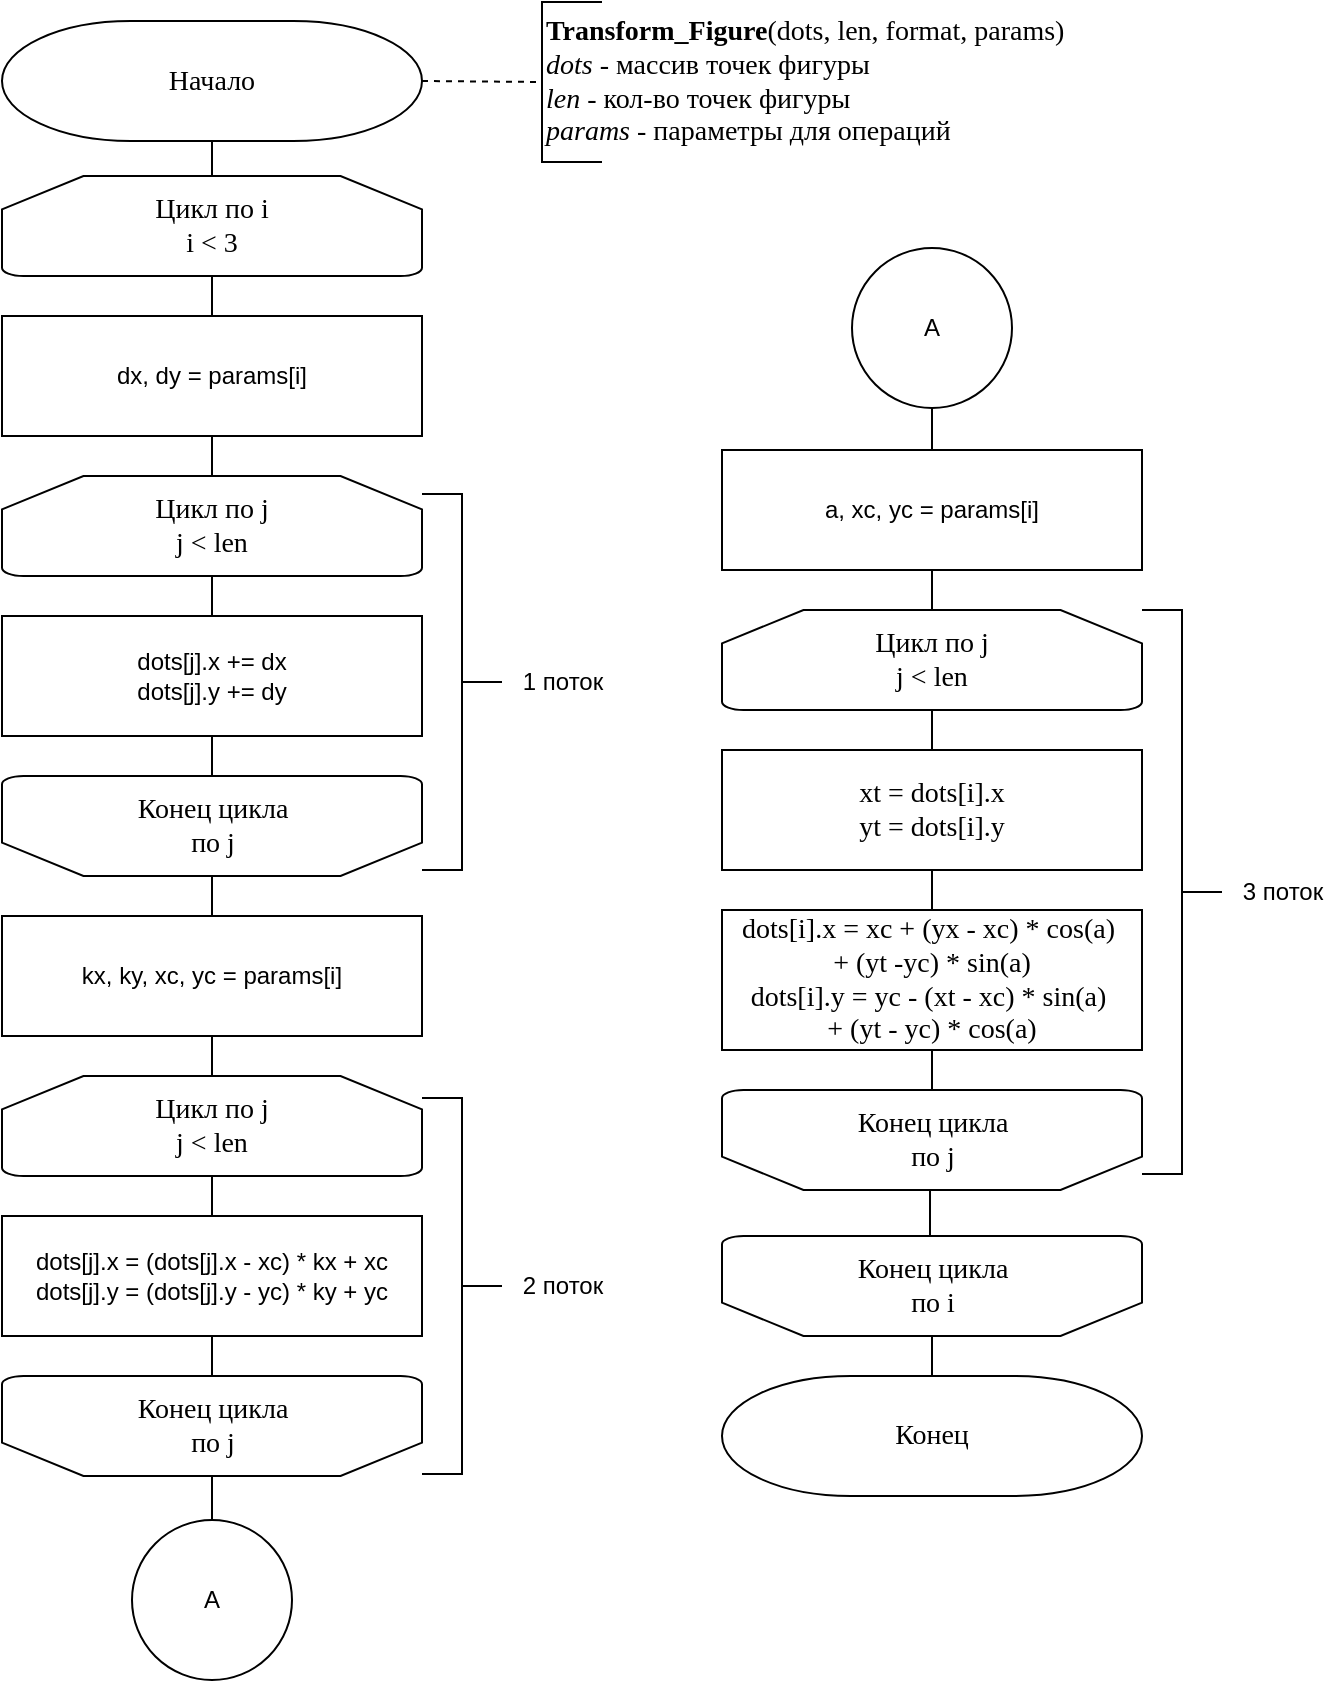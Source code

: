 <mxfile version="13.0.3" type="device"><diagram id="mGm0YD9CXra3vwEcTWLJ" name="Page-1"><mxGraphModel dx="1334" dy="816" grid="1" gridSize="10" guides="1" tooltips="1" connect="1" arrows="1" fold="1" page="1" pageScale="1" pageWidth="827" pageHeight="1169" math="0" shadow="0"><root><mxCell id="0"/><mxCell id="1" parent="0"/><mxCell id="1T9XEv_094ytT2mZmVLo-7" style="edgeStyle=orthogonalEdgeStyle;rounded=0;orthogonalLoop=1;jettySize=auto;html=1;exitX=0.5;exitY=1;exitDx=0;exitDy=0;exitPerimeter=0;endArrow=none;endFill=0;fontSize=14;fontFamily=Times New Roman;" parent="1" source="1T9XEv_094ytT2mZmVLo-1" target="1T9XEv_094ytT2mZmVLo-9" edge="1"><mxGeometry relative="1" as="geometry"><mxPoint x="135" y="113" as="targetPoint"/></mxGeometry></mxCell><mxCell id="1T9XEv_094ytT2mZmVLo-1" value="Начало" style="strokeWidth=1;html=1;shape=mxgraph.flowchart.terminator;whiteSpace=wrap;fontSize=14;fontFamily=Times New Roman;" parent="1" vertex="1"><mxGeometry x="30" y="29.5" width="210" height="60" as="geometry"/></mxCell><mxCell id="1T9XEv_094ytT2mZmVLo-2" value="Конец" style="strokeWidth=1;html=1;shape=mxgraph.flowchart.terminator;whiteSpace=wrap;fontSize=14;fontFamily=Times New Roman;" parent="1" vertex="1"><mxGeometry x="390" y="707" width="210" height="60" as="geometry"/></mxCell><mxCell id="1T9XEv_094ytT2mZmVLo-3" value="&lt;b&gt;Transform_Figure&lt;/b&gt;(dots, len, format, params)&lt;br&gt;&lt;i&gt;dots&lt;/i&gt; - массив точек фигуры&lt;br&gt;&lt;i&gt;len&lt;/i&gt; - кол-во точек фигуры&lt;br&gt;&lt;i&gt;params&lt;/i&gt; - параметры для операций" style="strokeWidth=1;html=1;shape=mxgraph.flowchart.annotation_1;align=left;pointerEvents=1;fontFamily=Times New Roman;fontSize=14;" parent="1" vertex="1"><mxGeometry x="300" y="20" width="30" height="80" as="geometry"/></mxCell><mxCell id="1T9XEv_094ytT2mZmVLo-4" value="" style="endArrow=none;dashed=1;html=1;fontFamily=Times New Roman;fontSize=14;exitX=1;exitY=0.5;exitDx=0;exitDy=0;exitPerimeter=0;entryX=0;entryY=0.5;entryDx=0;entryDy=0;entryPerimeter=0;" parent="1" source="1T9XEv_094ytT2mZmVLo-1" target="1T9XEv_094ytT2mZmVLo-3" edge="1"><mxGeometry width="50" height="50" relative="1" as="geometry"><mxPoint x="250" y="32" as="sourcePoint"/><mxPoint x="160" y="132" as="targetPoint"/></mxGeometry></mxCell><mxCell id="1T9XEv_094ytT2mZmVLo-9" value="Цикл по i&lt;br style=&quot;font-size: 14px;&quot;&gt;i &amp;lt; 3" style="strokeWidth=1;html=1;shape=mxgraph.flowchart.loop_limit;whiteSpace=wrap;fontFamily=Times New Roman;fontSize=14;" parent="1" vertex="1"><mxGeometry x="30" y="107" width="210" height="50" as="geometry"/></mxCell><mxCell id="1T9XEv_094ytT2mZmVLo-61" style="edgeStyle=orthogonalEdgeStyle;rounded=0;orthogonalLoop=1;jettySize=auto;html=1;exitX=0.5;exitY=0;exitDx=0;exitDy=0;exitPerimeter=0;endArrow=none;endFill=0;fontFamily=Times New Roman;fontSize=14;" parent="1" source="1T9XEv_094ytT2mZmVLo-11" target="1T9XEv_094ytT2mZmVLo-2" edge="1"><mxGeometry relative="1" as="geometry"/></mxCell><mxCell id="zoX1kC7qizQBX0NlFcCM-5" style="edgeStyle=orthogonalEdgeStyle;rounded=0;orthogonalLoop=1;jettySize=auto;html=1;exitX=0.5;exitY=1;exitDx=0;exitDy=0;exitPerimeter=0;entryX=0.489;entryY=1.1;entryDx=0;entryDy=0;entryPerimeter=0;endArrow=none;endFill=0;" edge="1" parent="1" source="1T9XEv_094ytT2mZmVLo-11" target="1T9XEv_094ytT2mZmVLo-45"><mxGeometry relative="1" as="geometry"/></mxCell><mxCell id="1T9XEv_094ytT2mZmVLo-11" value="" style="strokeWidth=1;html=1;shape=mxgraph.flowchart.loop_limit;whiteSpace=wrap;fontFamily=Times New Roman;fontSize=14;rotation=-180;" parent="1" vertex="1"><mxGeometry x="390" y="637" width="210" height="50" as="geometry"/></mxCell><mxCell id="1T9XEv_094ytT2mZmVLo-12" value="Конец цикла&lt;br style=&quot;font-size: 14px;&quot;&gt;по i" style="text;html=1;align=center;verticalAlign=middle;resizable=0;points=[];autosize=1;fontSize=14;fontFamily=Times New Roman;" parent="1" vertex="1"><mxGeometry x="450" y="642" width="90" height="40" as="geometry"/></mxCell><mxCell id="1T9XEv_094ytT2mZmVLo-32" style="edgeStyle=orthogonalEdgeStyle;rounded=0;orthogonalLoop=1;jettySize=auto;html=1;exitX=0.5;exitY=1;exitDx=0;exitDy=0;exitPerimeter=0;entryX=0.5;entryY=0;entryDx=0;entryDy=0;endArrow=none;endFill=0;fontFamily=Times New Roman;fontSize=14;" parent="1" source="1T9XEv_094ytT2mZmVLo-26" target="1T9XEv_094ytT2mZmVLo-31" edge="1"><mxGeometry relative="1" as="geometry"/></mxCell><mxCell id="1T9XEv_094ytT2mZmVLo-26" value="Цикл по j&lt;br&gt;j &amp;lt; len" style="strokeWidth=1;html=1;shape=mxgraph.flowchart.loop_limit;whiteSpace=wrap;fontFamily=Times New Roman;fontSize=14;" parent="1" vertex="1"><mxGeometry x="30" y="257" width="210" height="50" as="geometry"/></mxCell><mxCell id="1T9XEv_094ytT2mZmVLo-29" style="edgeStyle=orthogonalEdgeStyle;rounded=0;orthogonalLoop=1;jettySize=auto;html=1;exitX=0.5;exitY=1;exitDx=0;exitDy=0;endArrow=none;endFill=0;fontFamily=Times New Roman;fontSize=14;" parent="1" source="1T9XEv_094ytT2mZmVLo-27" target="1T9XEv_094ytT2mZmVLo-26" edge="1"><mxGeometry relative="1" as="geometry"/></mxCell><mxCell id="zoX1kC7qizQBX0NlFcCM-1" style="edgeStyle=orthogonalEdgeStyle;rounded=0;orthogonalLoop=1;jettySize=auto;html=1;exitX=0.5;exitY=0;exitDx=0;exitDy=0;entryX=0.5;entryY=1;entryDx=0;entryDy=0;entryPerimeter=0;endArrow=none;endFill=0;" edge="1" parent="1" source="1T9XEv_094ytT2mZmVLo-27" target="1T9XEv_094ytT2mZmVLo-9"><mxGeometry relative="1" as="geometry"/></mxCell><mxCell id="1T9XEv_094ytT2mZmVLo-27" value="dx, dy = params[i]" style="rounded=0;whiteSpace=wrap;html=1;" parent="1" vertex="1"><mxGeometry x="30" y="177" width="210" height="60" as="geometry"/></mxCell><mxCell id="1T9XEv_094ytT2mZmVLo-35" style="edgeStyle=orthogonalEdgeStyle;rounded=0;orthogonalLoop=1;jettySize=auto;html=1;exitX=0.5;exitY=1;exitDx=0;exitDy=0;entryX=0.5;entryY=1;entryDx=0;entryDy=0;entryPerimeter=0;endArrow=none;endFill=0;fontFamily=Times New Roman;fontSize=14;" parent="1" source="1T9XEv_094ytT2mZmVLo-31" target="1T9XEv_094ytT2mZmVLo-33" edge="1"><mxGeometry relative="1" as="geometry"/></mxCell><mxCell id="1T9XEv_094ytT2mZmVLo-31" value="dots[j].x += dx&lt;br&gt;dots[j].y += dy" style="rounded=0;whiteSpace=wrap;html=1;" parent="1" vertex="1"><mxGeometry x="30" y="327" width="210" height="60" as="geometry"/></mxCell><mxCell id="1T9XEv_094ytT2mZmVLo-33" value="" style="strokeWidth=1;html=1;shape=mxgraph.flowchart.loop_limit;whiteSpace=wrap;fontFamily=Times New Roman;fontSize=14;rotation=-180;" parent="1" vertex="1"><mxGeometry x="30" y="407" width="210" height="50" as="geometry"/></mxCell><mxCell id="1T9XEv_094ytT2mZmVLo-34" value="Конец цикла&lt;br&gt;по j" style="text;html=1;align=center;verticalAlign=middle;resizable=0;points=[];autosize=1;fontSize=14;fontFamily=Times New Roman;" parent="1" vertex="1"><mxGeometry x="90" y="412" width="90" height="40" as="geometry"/></mxCell><mxCell id="1T9XEv_094ytT2mZmVLo-48" style="edgeStyle=orthogonalEdgeStyle;rounded=0;orthogonalLoop=1;jettySize=auto;html=1;exitX=0.5;exitY=1;exitDx=0;exitDy=0;entryX=0.5;entryY=0;entryDx=0;entryDy=0;entryPerimeter=0;endArrow=none;endFill=0;fontFamily=Times New Roman;fontSize=14;" parent="1" source="1T9XEv_094ytT2mZmVLo-36" target="1T9XEv_094ytT2mZmVLo-37" edge="1"><mxGeometry relative="1" as="geometry"/></mxCell><mxCell id="zoX1kC7qizQBX0NlFcCM-2" style="edgeStyle=orthogonalEdgeStyle;rounded=0;orthogonalLoop=1;jettySize=auto;html=1;exitX=0.5;exitY=0;exitDx=0;exitDy=0;entryX=0.5;entryY=0;entryDx=0;entryDy=0;entryPerimeter=0;endArrow=none;endFill=0;" edge="1" parent="1" source="1T9XEv_094ytT2mZmVLo-36" target="1T9XEv_094ytT2mZmVLo-33"><mxGeometry relative="1" as="geometry"/></mxCell><mxCell id="1T9XEv_094ytT2mZmVLo-36" value="kx, ky, xc, yc = params[i]" style="rounded=0;whiteSpace=wrap;html=1;" parent="1" vertex="1"><mxGeometry x="30" y="477" width="210" height="60" as="geometry"/></mxCell><mxCell id="1T9XEv_094ytT2mZmVLo-49" style="edgeStyle=orthogonalEdgeStyle;rounded=0;orthogonalLoop=1;jettySize=auto;html=1;exitX=0.5;exitY=1;exitDx=0;exitDy=0;exitPerimeter=0;entryX=0.5;entryY=0;entryDx=0;entryDy=0;endArrow=none;endFill=0;fontFamily=Times New Roman;fontSize=14;" parent="1" source="1T9XEv_094ytT2mZmVLo-37" target="1T9XEv_094ytT2mZmVLo-38" edge="1"><mxGeometry relative="1" as="geometry"/></mxCell><mxCell id="1T9XEv_094ytT2mZmVLo-37" value="Цикл по j&lt;br&gt;j &amp;lt; len" style="strokeWidth=1;html=1;shape=mxgraph.flowchart.loop_limit;whiteSpace=wrap;fontFamily=Times New Roman;fontSize=14;" parent="1" vertex="1"><mxGeometry x="30" y="557" width="210" height="50" as="geometry"/></mxCell><mxCell id="1T9XEv_094ytT2mZmVLo-50" style="edgeStyle=orthogonalEdgeStyle;rounded=0;orthogonalLoop=1;jettySize=auto;html=1;exitX=0.5;exitY=1;exitDx=0;exitDy=0;entryX=0.5;entryY=1;entryDx=0;entryDy=0;entryPerimeter=0;endArrow=none;endFill=0;fontFamily=Times New Roman;fontSize=14;" parent="1" source="1T9XEv_094ytT2mZmVLo-38" target="1T9XEv_094ytT2mZmVLo-39" edge="1"><mxGeometry relative="1" as="geometry"/></mxCell><mxCell id="1T9XEv_094ytT2mZmVLo-38" value="dots[j].x = (dots[j].x - xc) * kx + xc&lt;br&gt;dots[j].y = (dots[j].y - yc) * ky + yc" style="rounded=0;whiteSpace=wrap;html=1;" parent="1" vertex="1"><mxGeometry x="30" y="627" width="210" height="60" as="geometry"/></mxCell><mxCell id="1T9XEv_094ytT2mZmVLo-39" value="" style="strokeWidth=1;html=1;shape=mxgraph.flowchart.loop_limit;whiteSpace=wrap;fontFamily=Times New Roman;fontSize=14;rotation=-180;" parent="1" vertex="1"><mxGeometry x="30" y="707" width="210" height="50" as="geometry"/></mxCell><mxCell id="1T9XEv_094ytT2mZmVLo-40" value="Конец цикла&lt;br&gt;по j" style="text;html=1;align=center;verticalAlign=middle;resizable=0;points=[];autosize=1;fontSize=14;fontFamily=Times New Roman;" parent="1" vertex="1"><mxGeometry x="90" y="712" width="90" height="40" as="geometry"/></mxCell><mxCell id="zoX1kC7qizQBX0NlFcCM-7" style="edgeStyle=orthogonalEdgeStyle;rounded=0;orthogonalLoop=1;jettySize=auto;html=1;exitX=0.5;exitY=0;exitDx=0;exitDy=0;entryX=0.5;entryY=1;entryDx=0;entryDy=0;endArrow=none;endFill=0;" edge="1" parent="1" source="1T9XEv_094ytT2mZmVLo-41"><mxGeometry relative="1" as="geometry"><mxPoint x="495" y="237" as="targetPoint"/><Array as="points"><mxPoint x="495" y="220"/><mxPoint x="495" y="220"/></Array></mxGeometry></mxCell><mxCell id="1T9XEv_094ytT2mZmVLo-41" value="a, xc, yc = params[i]" style="rounded=0;whiteSpace=wrap;html=1;" parent="1" vertex="1"><mxGeometry x="390" y="244" width="210" height="60" as="geometry"/></mxCell><mxCell id="1T9XEv_094ytT2mZmVLo-51" style="edgeStyle=orthogonalEdgeStyle;rounded=0;orthogonalLoop=1;jettySize=auto;html=1;exitX=0.5;exitY=0;exitDx=0;exitDy=0;exitPerimeter=0;entryX=0.5;entryY=1;entryDx=0;entryDy=0;endArrow=none;endFill=0;fontFamily=Times New Roman;fontSize=14;" parent="1" source="1T9XEv_094ytT2mZmVLo-42" target="1T9XEv_094ytT2mZmVLo-41" edge="1"><mxGeometry relative="1" as="geometry"/></mxCell><mxCell id="1T9XEv_094ytT2mZmVLo-42" value="Цикл по j&lt;br&gt;j &amp;lt; len" style="strokeWidth=1;html=1;shape=mxgraph.flowchart.loop_limit;whiteSpace=wrap;fontFamily=Times New Roman;fontSize=14;" parent="1" vertex="1"><mxGeometry x="390" y="324" width="210" height="50" as="geometry"/></mxCell><mxCell id="1T9XEv_094ytT2mZmVLo-52" style="edgeStyle=orthogonalEdgeStyle;rounded=0;orthogonalLoop=1;jettySize=auto;html=1;exitX=0.5;exitY=0;exitDx=0;exitDy=0;endArrow=none;endFill=0;fontFamily=Times New Roman;fontSize=14;" parent="1" source="1T9XEv_094ytT2mZmVLo-43" target="1T9XEv_094ytT2mZmVLo-42" edge="1"><mxGeometry relative="1" as="geometry"/></mxCell><mxCell id="1T9XEv_094ytT2mZmVLo-43" value="&lt;span style=&quot;font-family: &amp;#34;times new roman&amp;#34; ; font-size: 14px&quot;&gt;xt = dots[i].x&lt;/span&gt;&lt;br style=&quot;font-family: &amp;#34;times new roman&amp;#34; ; font-size: 14px&quot;&gt;&lt;span style=&quot;font-family: &amp;#34;times new roman&amp;#34; ; font-size: 14px&quot;&gt;yt = dots[i].y&lt;/span&gt;" style="rounded=0;whiteSpace=wrap;html=1;" parent="1" vertex="1"><mxGeometry x="390" y="394" width="210" height="60" as="geometry"/></mxCell><mxCell id="1T9XEv_094ytT2mZmVLo-55" style="edgeStyle=orthogonalEdgeStyle;rounded=0;orthogonalLoop=1;jettySize=auto;html=1;exitX=0.5;exitY=1;exitDx=0;exitDy=0;exitPerimeter=0;entryX=0.5;entryY=1;entryDx=0;entryDy=0;endArrow=none;endFill=0;fontFamily=Times New Roman;fontSize=14;" parent="1" source="1T9XEv_094ytT2mZmVLo-44" target="1T9XEv_094ytT2mZmVLo-46" edge="1"><mxGeometry relative="1" as="geometry"/></mxCell><mxCell id="1T9XEv_094ytT2mZmVLo-44" value="" style="strokeWidth=1;html=1;shape=mxgraph.flowchart.loop_limit;whiteSpace=wrap;fontFamily=Times New Roman;fontSize=14;rotation=-180;" parent="1" vertex="1"><mxGeometry x="390" y="564" width="210" height="50" as="geometry"/></mxCell><mxCell id="1T9XEv_094ytT2mZmVLo-45" value="Конец цикла&lt;br&gt;по j" style="text;html=1;align=center;verticalAlign=middle;resizable=0;points=[];autosize=1;fontSize=14;fontFamily=Times New Roman;" parent="1" vertex="1"><mxGeometry x="450" y="569" width="90" height="40" as="geometry"/></mxCell><mxCell id="1T9XEv_094ytT2mZmVLo-54" style="edgeStyle=orthogonalEdgeStyle;rounded=0;orthogonalLoop=1;jettySize=auto;html=1;exitX=0.5;exitY=0;exitDx=0;exitDy=0;entryX=0.5;entryY=1;entryDx=0;entryDy=0;endArrow=none;endFill=0;fontFamily=Times New Roman;fontSize=14;" parent="1" source="1T9XEv_094ytT2mZmVLo-46" target="1T9XEv_094ytT2mZmVLo-43" edge="1"><mxGeometry relative="1" as="geometry"/></mxCell><mxCell id="1T9XEv_094ytT2mZmVLo-46" value="&lt;span style=&quot;font-family: &amp;#34;times new roman&amp;#34; ; font-size: 14px&quot;&gt;dots[i].x = xc +&amp;nbsp;&lt;/span&gt;&lt;span style=&quot;font-family: &amp;#34;times new roman&amp;#34; ; font-size: 14px&quot;&gt;(yx - xc) * cos(a)&amp;nbsp;&lt;br&gt;+&amp;nbsp;&lt;/span&gt;&lt;span style=&quot;font-family: &amp;#34;times new roman&amp;#34; ; font-size: 14px&quot;&gt;(yt -yc) * sin(a)&lt;br&gt;&lt;/span&gt;&lt;span style=&quot;font-family: &amp;#34;times new roman&amp;#34; ; font-size: 14px&quot;&gt;dots[i].y = yc -&amp;nbsp;&lt;/span&gt;&lt;span style=&quot;font-family: &amp;#34;times new roman&amp;#34; ; font-size: 14px&quot;&gt;(xt - xc) * sin(a)&amp;nbsp;&lt;br&gt;+&amp;nbsp;&lt;/span&gt;&lt;span style=&quot;font-family: &amp;#34;times new roman&amp;#34; ; font-size: 14px&quot;&gt;(yt - yc) * cos(a)&lt;/span&gt;" style="rounded=0;whiteSpace=wrap;html=1;" parent="1" vertex="1"><mxGeometry x="390" y="474" width="210" height="70" as="geometry"/></mxCell><mxCell id="zoX1kC7qizQBX0NlFcCM-4" style="edgeStyle=orthogonalEdgeStyle;rounded=0;orthogonalLoop=1;jettySize=auto;html=1;exitX=0.5;exitY=0;exitDx=0;exitDy=0;entryX=0.5;entryY=0;entryDx=0;entryDy=0;entryPerimeter=0;endArrow=none;endFill=0;" edge="1" parent="1" source="zoX1kC7qizQBX0NlFcCM-3" target="1T9XEv_094ytT2mZmVLo-39"><mxGeometry relative="1" as="geometry"/></mxCell><mxCell id="zoX1kC7qizQBX0NlFcCM-3" value="A" style="ellipse;whiteSpace=wrap;html=1;aspect=fixed;" vertex="1" parent="1"><mxGeometry x="95" y="779" width="80" height="80" as="geometry"/></mxCell><mxCell id="zoX1kC7qizQBX0NlFcCM-6" value="A" style="ellipse;whiteSpace=wrap;html=1;aspect=fixed;" vertex="1" parent="1"><mxGeometry x="455" y="143" width="80" height="80" as="geometry"/></mxCell><mxCell id="zoX1kC7qizQBX0NlFcCM-12" value="" style="strokeWidth=1;html=1;shape=mxgraph.flowchart.annotation_2;align=left;labelPosition=right;pointerEvents=1;rotation=-180;" vertex="1" parent="1"><mxGeometry x="240" y="266" width="40" height="188" as="geometry"/></mxCell><mxCell id="zoX1kC7qizQBX0NlFcCM-13" value="1 поток" style="text;html=1;align=center;verticalAlign=middle;resizable=0;points=[];autosize=1;" vertex="1" parent="1"><mxGeometry x="280" y="350" width="60" height="20" as="geometry"/></mxCell><mxCell id="zoX1kC7qizQBX0NlFcCM-14" value="" style="strokeWidth=1;html=1;shape=mxgraph.flowchart.annotation_2;align=left;labelPosition=right;pointerEvents=1;rotation=-180;" vertex="1" parent="1"><mxGeometry x="240" y="568" width="40" height="188" as="geometry"/></mxCell><mxCell id="zoX1kC7qizQBX0NlFcCM-15" value="2 поток" style="text;html=1;align=center;verticalAlign=middle;resizable=0;points=[];autosize=1;" vertex="1" parent="1"><mxGeometry x="280" y="652" width="60" height="20" as="geometry"/></mxCell><mxCell id="zoX1kC7qizQBX0NlFcCM-16" value="" style="strokeWidth=1;html=1;shape=mxgraph.flowchart.annotation_2;align=left;labelPosition=right;pointerEvents=1;rotation=-180;" vertex="1" parent="1"><mxGeometry x="600" y="324" width="40" height="282" as="geometry"/></mxCell><mxCell id="zoX1kC7qizQBX0NlFcCM-17" value="3 поток" style="text;html=1;align=center;verticalAlign=middle;resizable=0;points=[];autosize=1;" vertex="1" parent="1"><mxGeometry x="640" y="455" width="60" height="20" as="geometry"/></mxCell></root></mxGraphModel></diagram></mxfile>